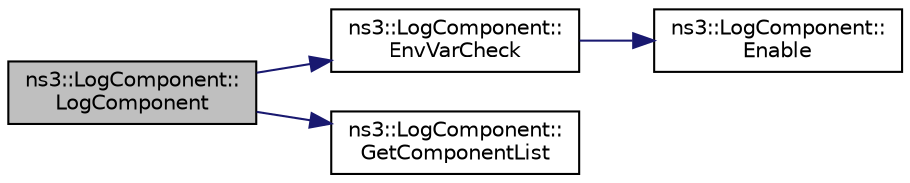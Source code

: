digraph "ns3::LogComponent::LogComponent"
{
  edge [fontname="Helvetica",fontsize="10",labelfontname="Helvetica",labelfontsize="10"];
  node [fontname="Helvetica",fontsize="10",shape=record];
  rankdir="LR";
  Node1 [label="ns3::LogComponent::\lLogComponent",height=0.2,width=0.4,color="black", fillcolor="grey75", style="filled", fontcolor="black"];
  Node1 -> Node2 [color="midnightblue",fontsize="10",style="solid"];
  Node2 [label="ns3::LogComponent::\lEnvVarCheck",height=0.2,width=0.4,color="black", fillcolor="white", style="filled",URL="$d9/d3f/classns3_1_1LogComponent.html#ad0d2eecba6290bf1ee398c7b1a1f5702"];
  Node2 -> Node3 [color="midnightblue",fontsize="10",style="solid"];
  Node3 [label="ns3::LogComponent::\lEnable",height=0.2,width=0.4,color="black", fillcolor="white", style="filled",URL="$d9/d3f/classns3_1_1LogComponent.html#a3e0f18a35d2d3a0fb4825d369ec86bb7"];
  Node1 -> Node4 [color="midnightblue",fontsize="10",style="solid"];
  Node4 [label="ns3::LogComponent::\lGetComponentList",height=0.2,width=0.4,color="black", fillcolor="white", style="filled",URL="$d9/d3f/classns3_1_1LogComponent.html#a63eb2c0fd93c30f9081443c2fd4bffe9"];
}
